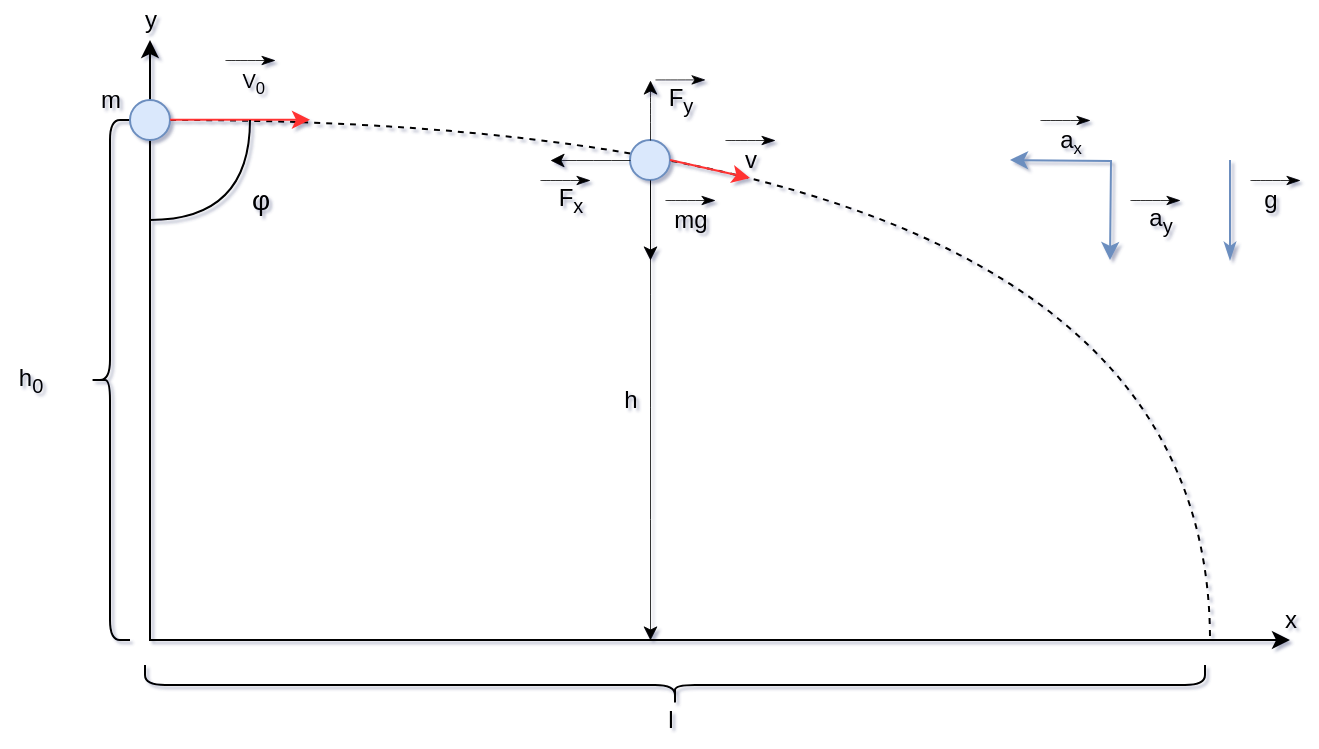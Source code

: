 <mxfile version="15.4.0" type="device"><diagram id="fByr5j7ndgBNyDOVliFE" name="Страница 1"><mxGraphModel dx="1792" dy="685" grid="0" gridSize="10" guides="1" tooltips="1" connect="1" arrows="1" fold="1" page="1" pageScale="1" pageWidth="1169" pageHeight="827" background="none" math="0" shadow="1"><root><mxCell id="0"/><mxCell id="1" parent="0"/><mxCell id="3hPZCDuDR9U9ru_gI8_f-1" value="" style="endArrow=classic;startArrow=classic;html=1;rounded=0;edgeStyle=orthogonalEdgeStyle;" edge="1" parent="1"><mxGeometry width="50" height="50" relative="1" as="geometry"><mxPoint x="960" y="440" as="sourcePoint"/><mxPoint x="390" y="140" as="targetPoint"/><Array as="points"><mxPoint x="390" y="440"/><mxPoint x="390" y="320"/></Array></mxGeometry></mxCell><mxCell id="3hPZCDuDR9U9ru_gI8_f-4" value="" style="endArrow=none;html=1;edgeStyle=orthogonalEdgeStyle;curved=1;strokeColor=default;endFill=0;dashed=1;startArrow=none;" edge="1" parent="1" source="3hPZCDuDR9U9ru_gI8_f-14"><mxGeometry width="50" height="50" relative="1" as="geometry"><mxPoint x="-72.353" y="160" as="sourcePoint"/><mxPoint x="920" y="440" as="targetPoint"/><Array as="points"><mxPoint x="920" y="180"/></Array></mxGeometry></mxCell><mxCell id="3hPZCDuDR9U9ru_gI8_f-6" value="" style="shape=curlyBracket;whiteSpace=wrap;html=1;rounded=1;fillColor=none;size=0.5;rotation=-90;" vertex="1" parent="1"><mxGeometry x="642.5" y="197.5" width="20" height="530" as="geometry"/></mxCell><mxCell id="3hPZCDuDR9U9ru_gI8_f-7" value="" style="shape=curlyBracket;whiteSpace=wrap;html=1;rounded=1;fillColor=none;" vertex="1" parent="1"><mxGeometry x="360" y="180" width="20" height="260" as="geometry"/></mxCell><mxCell id="3hPZCDuDR9U9ru_gI8_f-8" value="h&lt;sub&gt;0&lt;br&gt;&lt;/sub&gt;" style="text;html=1;align=center;verticalAlign=middle;resizable=0;points=[];autosize=1;strokeColor=none;fillColor=none;" vertex="1" parent="1"><mxGeometry x="315" y="300" width="30" height="20" as="geometry"/></mxCell><mxCell id="3hPZCDuDR9U9ru_gI8_f-9" value="l" style="text;html=1;align=center;verticalAlign=middle;resizable=0;points=[];autosize=1;strokeColor=none;fillColor=none;" vertex="1" parent="1"><mxGeometry x="640" y="470" width="20" height="20" as="geometry"/></mxCell><mxCell id="3hPZCDuDR9U9ru_gI8_f-14" value="" style="ellipse;whiteSpace=wrap;html=1;aspect=fixed;fillColor=#dae8fc;strokeColor=#6c8ebf;" vertex="1" parent="1"><mxGeometry x="380" y="170" width="20" height="20" as="geometry"/></mxCell><mxCell id="3hPZCDuDR9U9ru_gI8_f-16" value="" style="ellipse;whiteSpace=wrap;html=1;aspect=fixed;fillColor=#dae8fc;strokeColor=#6c8ebf;" vertex="1" parent="1"><mxGeometry x="630" y="190" width="20" height="20" as="geometry"/></mxCell><mxCell id="3hPZCDuDR9U9ru_gI8_f-19" value="" style="endArrow=classic;html=1;strokeColor=#FF3333;edgeStyle=orthogonalEdgeStyle;curved=1;fillColor=#f8cecc;" edge="1" parent="1"><mxGeometry relative="1" as="geometry"><mxPoint x="400" y="179.88" as="sourcePoint"/><mxPoint x="470" y="180" as="targetPoint"/><Array as="points"><mxPoint x="470" y="179.88"/><mxPoint x="470" y="179.88"/></Array></mxGeometry></mxCell><mxCell id="3hPZCDuDR9U9ru_gI8_f-21" value="" style="curved=1;endArrow=none;html=1;strokeColor=#000000;edgeStyle=orthogonalEdgeStyle;endFill=0;" edge="1" parent="1"><mxGeometry width="50" height="50" relative="1" as="geometry"><mxPoint x="390" y="230" as="sourcePoint"/><mxPoint x="440" y="180" as="targetPoint"/><Array as="points"><mxPoint x="440" y="230"/><mxPoint x="390" y="180"/></Array></mxGeometry></mxCell><mxCell id="3hPZCDuDR9U9ru_gI8_f-22" value="m" style="text;html=1;align=center;verticalAlign=middle;resizable=0;points=[];autosize=1;strokeColor=none;fillColor=none;" vertex="1" parent="1"><mxGeometry x="355" y="160" width="30" height="20" as="geometry"/></mxCell><mxCell id="3hPZCDuDR9U9ru_gI8_f-24" value="&lt;span style=&quot;font-size: 10px&quot;&gt;&amp;nbsp;V&lt;sub&gt;0&lt;/sub&gt;&lt;/span&gt;" style="text;html=1;align=center;verticalAlign=middle;resizable=0;points=[];autosize=1;strokeColor=none;fillColor=none;" vertex="1" parent="1"><mxGeometry x="425" y="150" width="30" height="20" as="geometry"/></mxCell><mxCell id="3hPZCDuDR9U9ru_gI8_f-25" value="&lt;span style=&quot;font-family: &amp;#34;arial&amp;#34; , sans-serif ; font-size: 14px ; text-align: left&quot;&gt;φ&lt;/span&gt;" style="text;html=1;align=center;verticalAlign=middle;resizable=0;points=[];autosize=1;strokeColor=none;fillColor=none;" vertex="1" parent="1"><mxGeometry x="435" y="210" width="20" height="20" as="geometry"/></mxCell><mxCell id="3hPZCDuDR9U9ru_gI8_f-26" value="" style="endArrow=classicThin;html=1;strokeColor=#000000;edgeStyle=orthogonalEdgeStyle;curved=1;strokeWidth=0.4;endFill=1;" edge="1" parent="1"><mxGeometry relative="1" as="geometry"><mxPoint x="427.5" y="150" as="sourcePoint"/><mxPoint x="452.5" y="150" as="targetPoint"/><Array as="points"><mxPoint x="452.5" y="150"/><mxPoint x="452.5" y="150"/></Array></mxGeometry></mxCell><mxCell id="3hPZCDuDR9U9ru_gI8_f-28" value="" style="endArrow=classic;html=1;strokeColor=#000000;strokeWidth=0.4;edgeStyle=orthogonalEdgeStyle;curved=1;exitX=0.5;exitY=1;exitDx=0;exitDy=0;" edge="1" parent="1" source="3hPZCDuDR9U9ru_gI8_f-16"><mxGeometry relative="1" as="geometry"><mxPoint x="590" y="240" as="sourcePoint"/><mxPoint x="640" y="440" as="targetPoint"/></mxGeometry></mxCell><mxCell id="3hPZCDuDR9U9ru_gI8_f-30" value="h" style="text;html=1;align=center;verticalAlign=middle;resizable=0;points=[];autosize=1;strokeColor=none;fillColor=none;" vertex="1" parent="1"><mxGeometry x="620" y="310" width="20" height="20" as="geometry"/></mxCell><mxCell id="3hPZCDuDR9U9ru_gI8_f-31" value="" style="endArrow=classic;html=1;strokeColor=#000000;strokeWidth=0.4;edgeStyle=orthogonalEdgeStyle;curved=1;exitX=0.5;exitY=1;exitDx=0;exitDy=0;" edge="1" parent="1" source="3hPZCDuDR9U9ru_gI8_f-16"><mxGeometry relative="1" as="geometry"><mxPoint x="650" y="310" as="sourcePoint"/><mxPoint x="640" y="250" as="targetPoint"/></mxGeometry></mxCell><mxCell id="3hPZCDuDR9U9ru_gI8_f-35" value="" style="endArrow=classic;html=1;strokeColor=#000000;strokeWidth=0.4;edgeStyle=orthogonalEdgeStyle;curved=1;exitX=0;exitY=0.5;exitDx=0;exitDy=0;" edge="1" parent="1" source="3hPZCDuDR9U9ru_gI8_f-16"><mxGeometry relative="1" as="geometry"><mxPoint x="600" y="200" as="sourcePoint"/><mxPoint x="590" y="200" as="targetPoint"/></mxGeometry></mxCell><mxCell id="3hPZCDuDR9U9ru_gI8_f-36" value="" style="endArrow=classic;html=1;strokeColor=#000000;strokeWidth=0.4;edgeStyle=orthogonalEdgeStyle;curved=1;exitX=0.5;exitY=0;exitDx=0;exitDy=0;" edge="1" parent="1" source="3hPZCDuDR9U9ru_gI8_f-16"><mxGeometry relative="1" as="geometry"><mxPoint x="625" y="170" as="sourcePoint"/><mxPoint x="640" y="160" as="targetPoint"/><Array as="points"><mxPoint x="640" y="170"/></Array></mxGeometry></mxCell><mxCell id="3hPZCDuDR9U9ru_gI8_f-38" value="" style="endArrow=classic;html=1;strokeColor=#FF3333;strokeWidth=1;rounded=0;" edge="1" parent="1"><mxGeometry relative="1" as="geometry"><mxPoint x="650" y="200" as="sourcePoint"/><mxPoint x="690" y="209" as="targetPoint"/></mxGeometry></mxCell><mxCell id="3hPZCDuDR9U9ru_gI8_f-40" value="F&lt;sub&gt;y&lt;/sub&gt;" style="text;html=1;align=center;verticalAlign=middle;resizable=0;points=[];autosize=1;strokeColor=none;fillColor=none;" vertex="1" parent="1"><mxGeometry x="640" y="160" width="30" height="20" as="geometry"/></mxCell><mxCell id="3hPZCDuDR9U9ru_gI8_f-41" value="mg" style="text;html=1;align=center;verticalAlign=middle;resizable=0;points=[];autosize=1;strokeColor=none;fillColor=none;" vertex="1" parent="1"><mxGeometry x="645" y="220" width="30" height="20" as="geometry"/></mxCell><mxCell id="3hPZCDuDR9U9ru_gI8_f-42" value="F&lt;sub&gt;x&lt;/sub&gt;" style="text;html=1;align=center;verticalAlign=middle;resizable=0;points=[];autosize=1;strokeColor=none;fillColor=none;" vertex="1" parent="1"><mxGeometry x="585" y="210" width="30" height="20" as="geometry"/></mxCell><mxCell id="3hPZCDuDR9U9ru_gI8_f-43" value="v" style="text;html=1;align=center;verticalAlign=middle;resizable=0;points=[];autosize=1;strokeColor=none;fillColor=none;" vertex="1" parent="1"><mxGeometry x="680" y="190" width="20" height="20" as="geometry"/></mxCell><mxCell id="3hPZCDuDR9U9ru_gI8_f-44" value="" style="endArrow=classicThin;html=1;strokeColor=#000000;edgeStyle=orthogonalEdgeStyle;curved=1;strokeWidth=0.4;endFill=1;" edge="1" parent="1"><mxGeometry relative="1" as="geometry"><mxPoint x="585" y="210.0" as="sourcePoint"/><mxPoint x="610" y="210.0" as="targetPoint"/><Array as="points"><mxPoint x="610" y="210"/><mxPoint x="610" y="210"/></Array></mxGeometry></mxCell><mxCell id="3hPZCDuDR9U9ru_gI8_f-45" value="" style="endArrow=classicThin;html=1;strokeColor=#000000;edgeStyle=orthogonalEdgeStyle;curved=1;strokeWidth=0.4;endFill=1;" edge="1" parent="1"><mxGeometry relative="1" as="geometry"><mxPoint x="647.5" y="220" as="sourcePoint"/><mxPoint x="672.5" y="220" as="targetPoint"/><Array as="points"><mxPoint x="672.5" y="220"/><mxPoint x="672.5" y="220"/></Array></mxGeometry></mxCell><mxCell id="3hPZCDuDR9U9ru_gI8_f-46" value="" style="endArrow=classicThin;html=1;strokeColor=#000000;edgeStyle=orthogonalEdgeStyle;curved=1;strokeWidth=0.4;endFill=1;" edge="1" parent="1"><mxGeometry relative="1" as="geometry"><mxPoint x="677.5" y="190" as="sourcePoint"/><mxPoint x="702.5" y="190" as="targetPoint"/><Array as="points"><mxPoint x="702.5" y="190"/><mxPoint x="702.5" y="190"/></Array></mxGeometry></mxCell><mxCell id="3hPZCDuDR9U9ru_gI8_f-47" value="" style="endArrow=classicThin;html=1;strokeColor=#000000;edgeStyle=orthogonalEdgeStyle;curved=1;strokeWidth=0.4;endFill=1;" edge="1" parent="1"><mxGeometry relative="1" as="geometry"><mxPoint x="642.5" y="159.72" as="sourcePoint"/><mxPoint x="667.5" y="159.72" as="targetPoint"/><Array as="points"><mxPoint x="667.5" y="159.72"/><mxPoint x="667.5" y="159.72"/></Array></mxGeometry></mxCell><mxCell id="3hPZCDuDR9U9ru_gI8_f-48" value="x" style="text;html=1;align=center;verticalAlign=middle;resizable=0;points=[];autosize=1;strokeColor=none;fillColor=none;" vertex="1" parent="1"><mxGeometry x="950" y="420" width="20" height="20" as="geometry"/></mxCell><mxCell id="3hPZCDuDR9U9ru_gI8_f-49" value="y" style="text;html=1;align=center;verticalAlign=middle;resizable=0;points=[];autosize=1;strokeColor=none;fillColor=none;" vertex="1" parent="1"><mxGeometry x="380" y="120" width="20" height="20" as="geometry"/></mxCell><mxCell id="3hPZCDuDR9U9ru_gI8_f-50" value="" style="endArrow=classic;startArrow=classic;html=1;rounded=0;strokeColor=#6c8ebf;strokeWidth=1;edgeStyle=orthogonalEdgeStyle;fillColor=#dae8fc;" edge="1" parent="1"><mxGeometry width="50" height="50" relative="1" as="geometry"><mxPoint x="820" y="200" as="sourcePoint"/><mxPoint x="870" y="250" as="targetPoint"/></mxGeometry></mxCell><mxCell id="3hPZCDuDR9U9ru_gI8_f-51" value="a&lt;sub&gt;y&lt;/sub&gt;" style="text;html=1;align=center;verticalAlign=middle;resizable=0;points=[];autosize=1;strokeColor=none;fillColor=none;" vertex="1" parent="1"><mxGeometry x="880" y="220" width="30" height="20" as="geometry"/></mxCell><mxCell id="3hPZCDuDR9U9ru_gI8_f-52" value="a&lt;span style=&quot;font-size: 10px&quot;&gt;&lt;sub&gt;x&lt;/sub&gt;&lt;/span&gt;" style="text;html=1;align=center;verticalAlign=middle;resizable=0;points=[];autosize=1;strokeColor=none;fillColor=none;" vertex="1" parent="1"><mxGeometry x="835" y="180" width="30" height="20" as="geometry"/></mxCell><mxCell id="3hPZCDuDR9U9ru_gI8_f-53" value="" style="endArrow=classicThin;html=1;strokeColor=#000000;edgeStyle=orthogonalEdgeStyle;curved=1;strokeWidth=0.4;endFill=1;" edge="1" parent="1"><mxGeometry relative="1" as="geometry"><mxPoint x="835" y="180" as="sourcePoint"/><mxPoint x="860" y="180" as="targetPoint"/><Array as="points"><mxPoint x="860" y="180"/><mxPoint x="860" y="180"/></Array></mxGeometry></mxCell><mxCell id="3hPZCDuDR9U9ru_gI8_f-54" value="" style="endArrow=classicThin;html=1;strokeColor=#000000;edgeStyle=orthogonalEdgeStyle;curved=1;strokeWidth=0.4;endFill=1;" edge="1" parent="1"><mxGeometry relative="1" as="geometry"><mxPoint x="880" y="220" as="sourcePoint"/><mxPoint x="905" y="220" as="targetPoint"/><Array as="points"><mxPoint x="905" y="220"/><mxPoint x="905" y="220"/></Array></mxGeometry></mxCell><mxCell id="3hPZCDuDR9U9ru_gI8_f-55" value="" style="endArrow=classicThin;html=1;strokeColor=#6c8ebf;strokeWidth=1;endFill=1;rounded=0;fillColor=#dae8fc;" edge="1" parent="1"><mxGeometry relative="1" as="geometry"><mxPoint x="930" y="200" as="sourcePoint"/><mxPoint x="930" y="250" as="targetPoint"/></mxGeometry></mxCell><mxCell id="3hPZCDuDR9U9ru_gI8_f-56" value="g" style="text;html=1;align=center;verticalAlign=middle;resizable=0;points=[];autosize=1;strokeColor=none;fillColor=none;" vertex="1" parent="1"><mxGeometry x="940" y="210" width="20" height="20" as="geometry"/></mxCell><mxCell id="3hPZCDuDR9U9ru_gI8_f-57" value="" style="endArrow=classicThin;html=1;strokeColor=#000000;edgeStyle=orthogonalEdgeStyle;curved=1;strokeWidth=0.4;endFill=1;" edge="1" parent="1"><mxGeometry relative="1" as="geometry"><mxPoint x="940" y="210" as="sourcePoint"/><mxPoint x="965" y="210" as="targetPoint"/><Array as="points"><mxPoint x="965" y="210"/><mxPoint x="965" y="210"/></Array></mxGeometry></mxCell></root></mxGraphModel></diagram></mxfile>